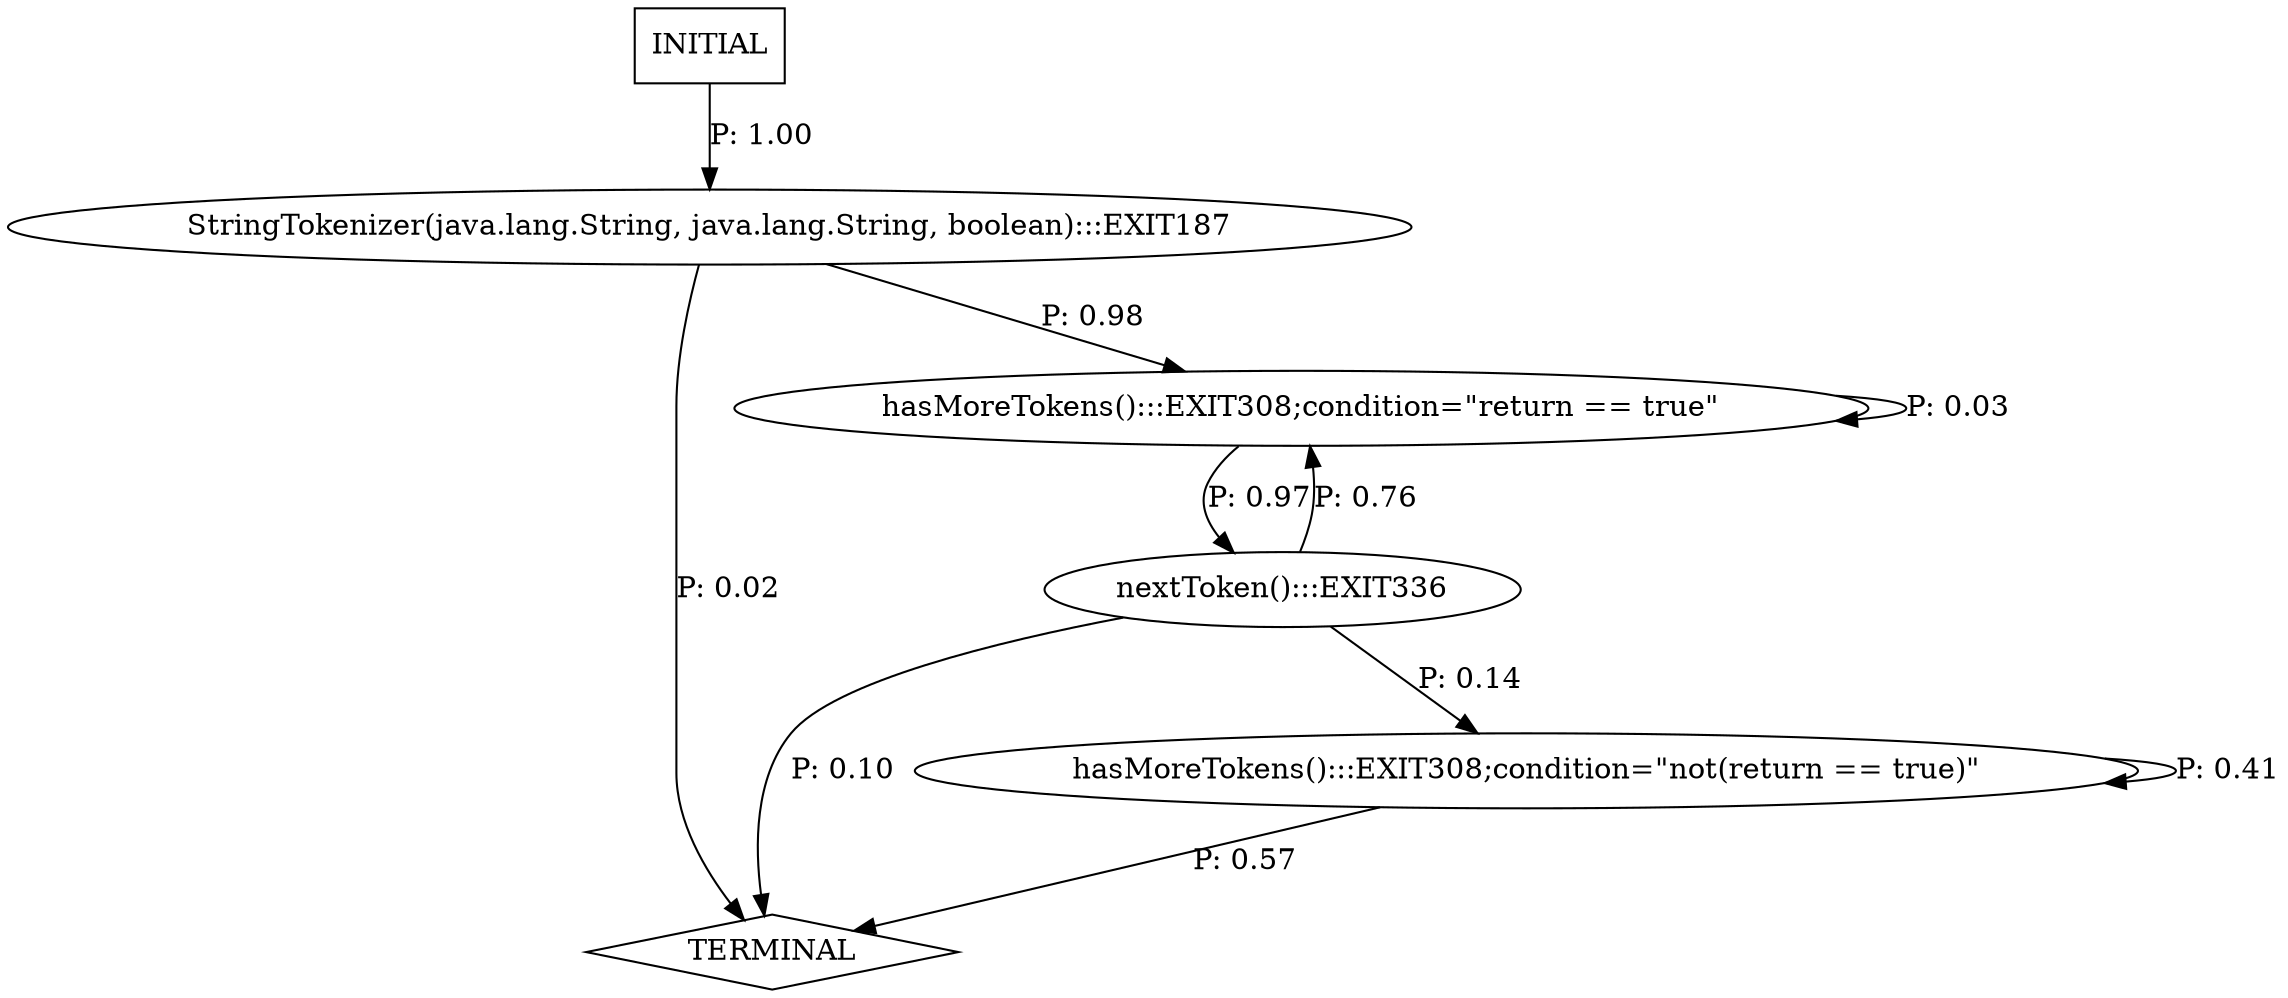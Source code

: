 digraph G {
	0	 [label="StringTokenizer(java.lang.String, java.lang.String, boolean):::EXIT187"];
	4	 [label=TERMINAL,
		shape=diamond];
	0 -> 4	 [label="P: 0.02"];
	2	 [label="hasMoreTokens():::EXIT308;condition=\"return == true\""];
	0 -> 2	 [label="P: 0.98"];
	1	 [label="hasMoreTokens():::EXIT308;condition=\"not(return == true)\""];
	1 -> 4	 [label="P: 0.57"];
	1 -> 1	 [label="P: 0.41"];
	3	 [label="nextToken():::EXIT336"];
	2 -> 3	 [label="P: 0.97"];
	2 -> 2	 [label="P: 0.03"];
	3 -> 4	 [label="P: 0.10"];
	3 -> 1	 [label="P: 0.14"];
	3 -> 2	 [label="P: 0.76"];
	5	 [label=INITIAL,
		shape=box];
	5 -> 0	 [label="P: 1.00"];
}
